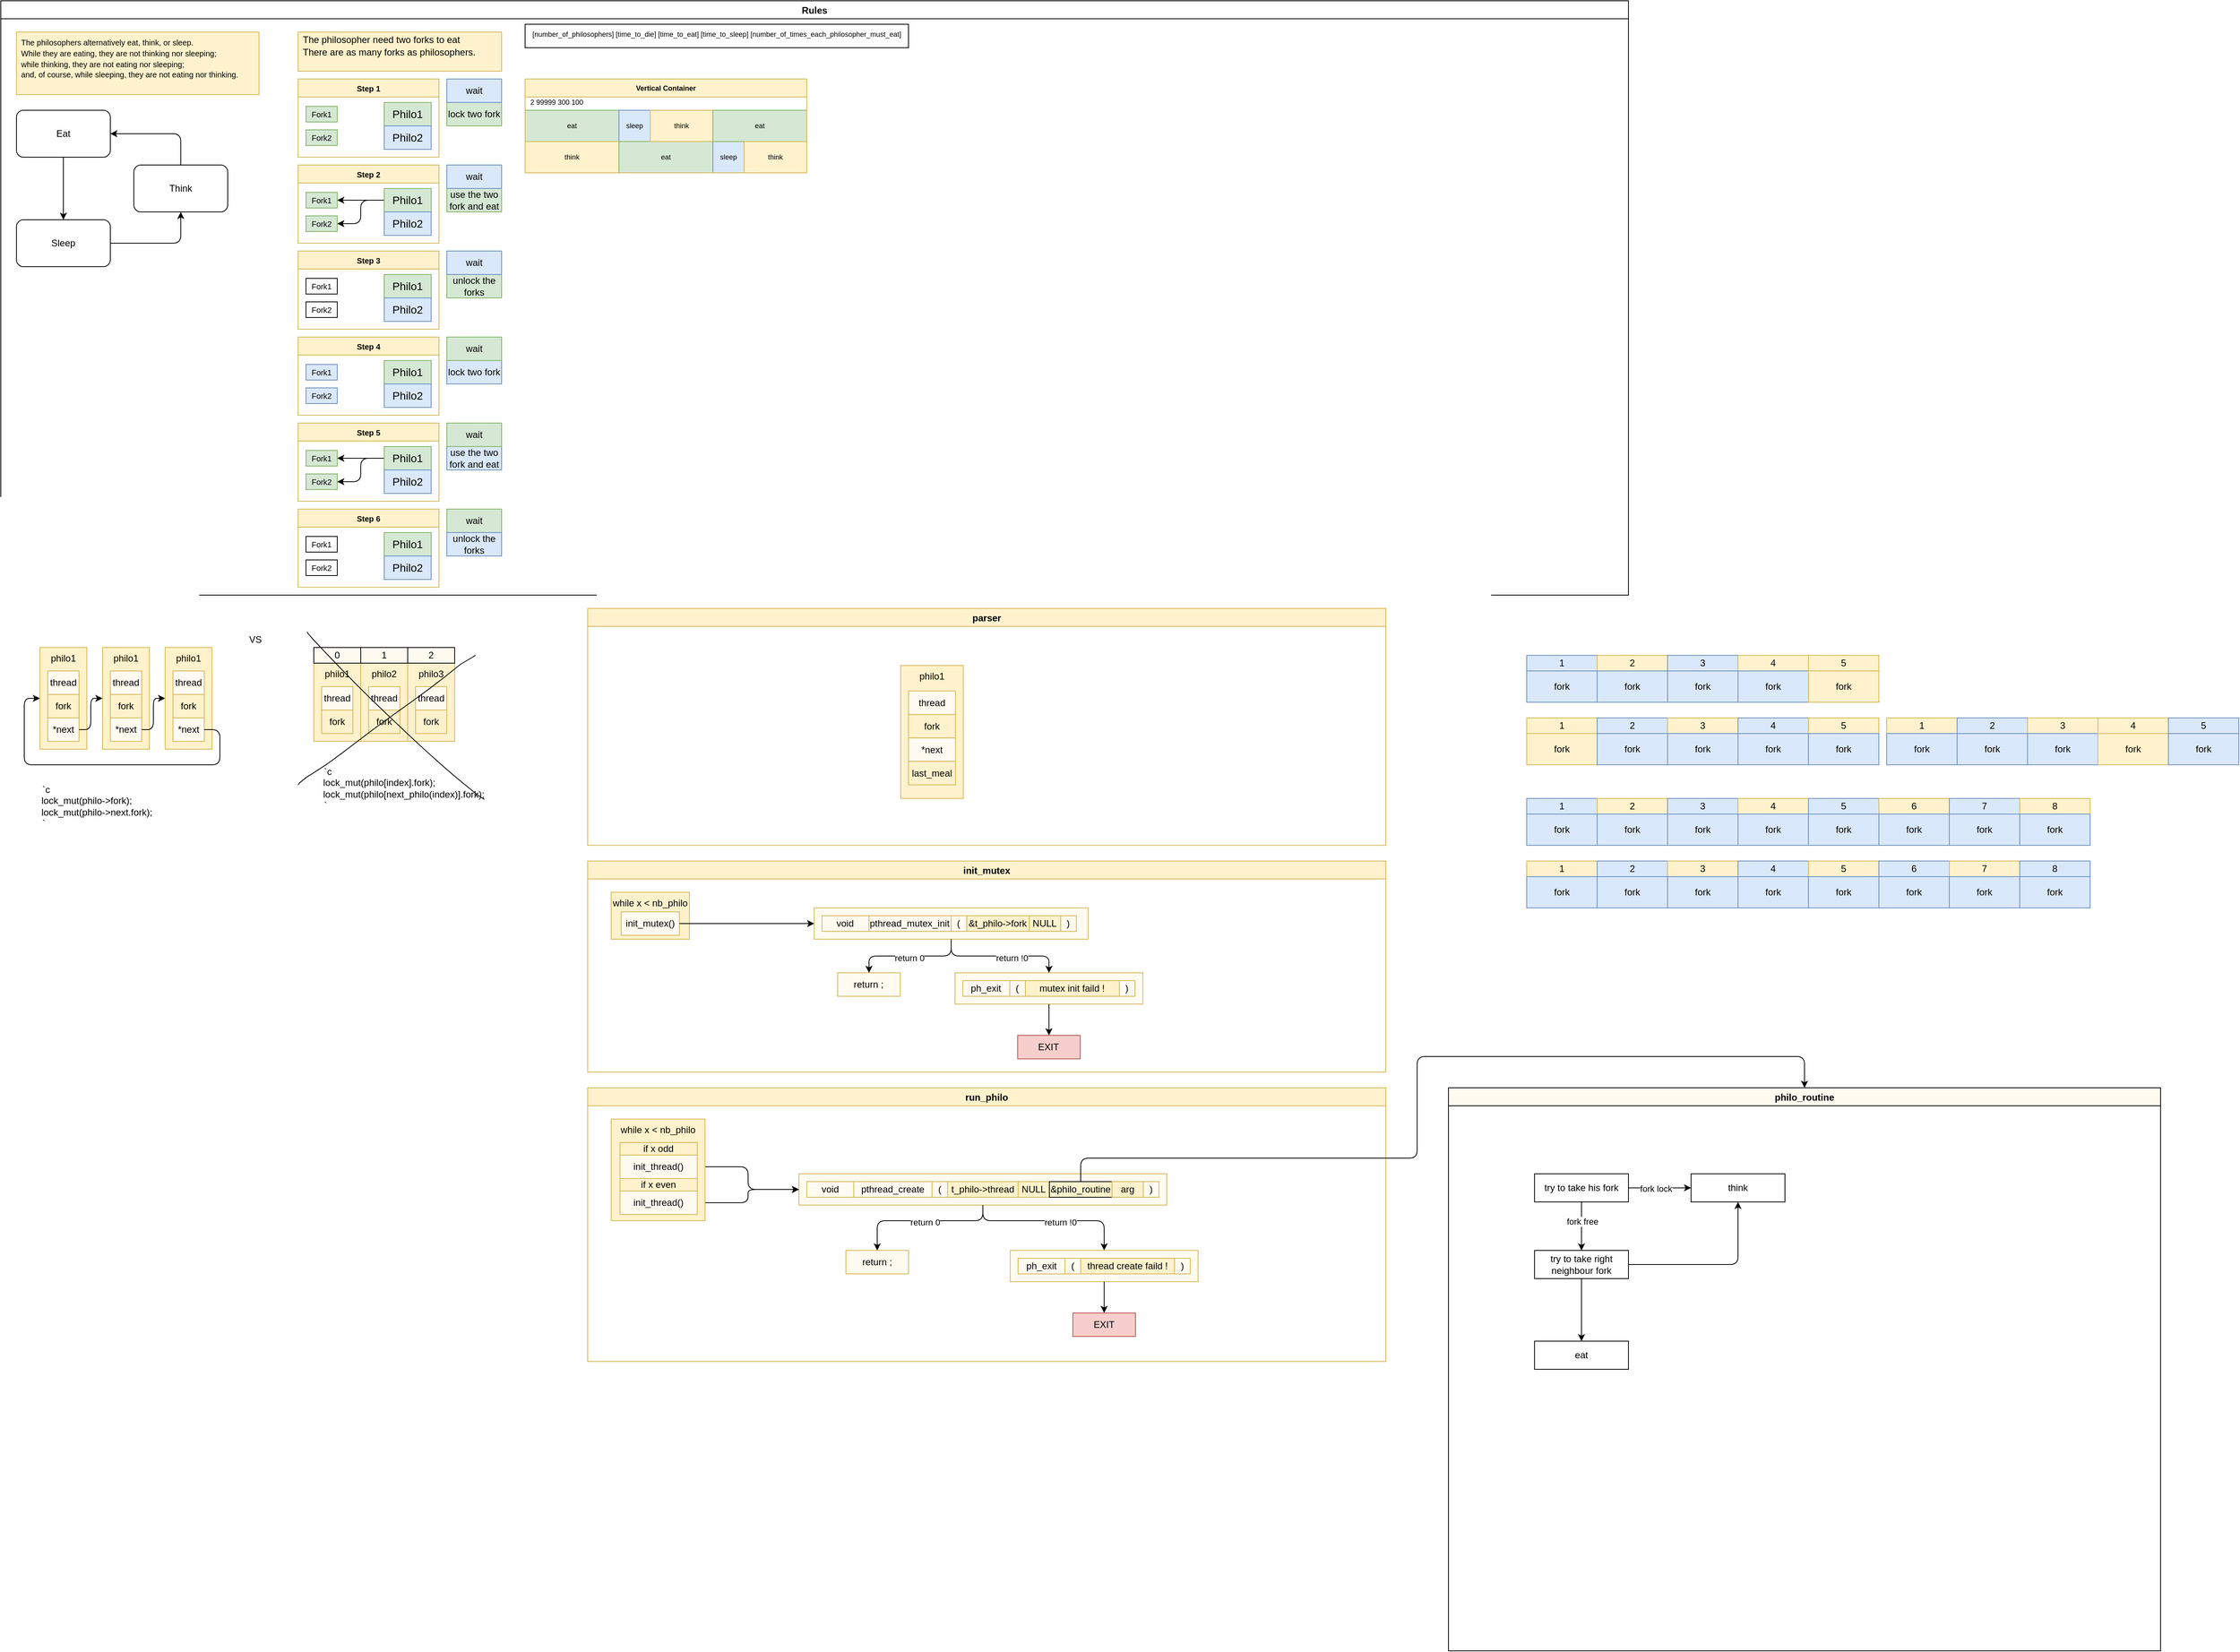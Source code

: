 <mxfile>
    <diagram id="OOQttIY_C0ZaDdTUUYR6" name="Page-1">
        <mxGraphModel dx="617" dy="691" grid="1" gridSize="10" guides="1" tooltips="1" connect="1" arrows="1" fold="1" page="1" pageScale="1" pageWidth="2336" pageHeight="1654" math="0" shadow="0">
            <root>
                <mxCell id="0"/>
                <mxCell id="1" parent="0"/>
                <mxCell id="12" value="Rules" style="swimlane;movable=0;resizable=0;rotatable=0;deletable=0;editable=0;connectable=0;" parent="1" vertex="1">
                    <mxGeometry x="10" y="20" width="2080" height="760" as="geometry"/>
                </mxCell>
                <mxCell id="13" value="" style="group" parent="12" vertex="1" connectable="0">
                    <mxGeometry x="20" y="140" width="270" height="200" as="geometry"/>
                </mxCell>
                <mxCell id="575" style="edgeStyle=orthogonalEdgeStyle;html=1;entryX=0.5;entryY=1;entryDx=0;entryDy=0;" edge="1" parent="13" source="2" target="3">
                    <mxGeometry relative="1" as="geometry"/>
                </mxCell>
                <mxCell id="2" value="Sleep" style="rounded=1;whiteSpace=wrap;html=1;" parent="13" vertex="1">
                    <mxGeometry y="140" width="120" height="60" as="geometry"/>
                </mxCell>
                <mxCell id="573" style="edgeStyle=orthogonalEdgeStyle;html=1;entryX=1;entryY=0.5;entryDx=0;entryDy=0;exitX=0.5;exitY=0;exitDx=0;exitDy=0;" edge="1" parent="13" source="3" target="4">
                    <mxGeometry relative="1" as="geometry"/>
                </mxCell>
                <mxCell id="3" value="Think" style="rounded=1;whiteSpace=wrap;html=1;" parent="13" vertex="1">
                    <mxGeometry x="150" y="70" width="120" height="60" as="geometry"/>
                </mxCell>
                <mxCell id="574" style="edgeStyle=orthogonalEdgeStyle;html=1;" edge="1" parent="13" source="4" target="2">
                    <mxGeometry relative="1" as="geometry"/>
                </mxCell>
                <mxCell id="4" value="Eat" style="rounded=1;whiteSpace=wrap;html=1;" parent="13" vertex="1">
                    <mxGeometry width="120" height="60" as="geometry"/>
                </mxCell>
                <mxCell id="18" value="" style="group;fillColor=#fff2cc;strokeColor=#d6b656;" parent="12" vertex="1" connectable="0">
                    <mxGeometry x="20" y="40" width="310" height="80" as="geometry"/>
                </mxCell>
                <mxCell id="17" value="&lt;p dir=&quot;ltr&quot; style=&quot;line-height: 1.38; margin-top: 0pt; margin-bottom: 0pt;&quot;&gt;&lt;span style=&quot;font-family: &amp;quot;arial&amp;quot; ; background-color: transparent ; vertical-align: baseline&quot;&gt;The philosophers alternatively eat, think, or sleep.&lt;/span&gt;&lt;/p&gt;&lt;p dir=&quot;ltr&quot; style=&quot;line-height: 1.38; margin-top: 0pt; margin-bottom: 0pt;&quot;&gt;&lt;span style=&quot;font-family: &amp;quot;arial&amp;quot; ; background-color: transparent ; vertical-align: baseline&quot;&gt;While they are eating, they are not thinking nor sleeping;&lt;/span&gt;&lt;/p&gt;&lt;p dir=&quot;ltr&quot; style=&quot;line-height: 1.38; margin-top: 0pt; margin-bottom: 0pt;&quot;&gt;&lt;span style=&quot;font-family: &amp;quot;arial&amp;quot; ; background-color: transparent ; vertical-align: baseline&quot;&gt;while thinking, they are not eating nor sleeping;&lt;/span&gt;&lt;/p&gt;&lt;p dir=&quot;ltr&quot; style=&quot;line-height: 1.38; margin-top: 0pt; margin-bottom: 0pt;&quot;&gt;&lt;span style=&quot;font-family: &amp;quot;arial&amp;quot; ; background-color: transparent ; vertical-align: baseline&quot;&gt;and, of course, while sleeping, they are not eating nor thinking.&lt;/span&gt;&lt;/p&gt;&lt;div&gt;&lt;span style=&quot;font-family: &amp;quot;arial&amp;quot; ; background-color: transparent ; vertical-align: baseline&quot;&gt;&lt;br&gt;&lt;/span&gt;&lt;/div&gt;" style="rounded=0;whiteSpace=wrap;html=1;fontSize=10;align=left;verticalAlign=top;spacingLeft=4;fillColor=#fff2cc;strokeColor=#d6b656;" parent="18" vertex="1">
                    <mxGeometry width="310" height="80" as="geometry"/>
                </mxCell>
                <mxCell id="35" value="Step 1" style="swimlane;fontSize=10;verticalAlign=top;fillColor=#fff2cc;strokeColor=#d6b656;" parent="12" vertex="1">
                    <mxGeometry x="380" y="100" width="180" height="100" as="geometry"/>
                </mxCell>
                <mxCell id="19" value="Fork1" style="rounded=0;whiteSpace=wrap;html=1;fontSize=10;fillColor=#d5e8d4;strokeColor=#82b366;" parent="35" vertex="1">
                    <mxGeometry x="10" y="35" width="40" height="20" as="geometry"/>
                </mxCell>
                <mxCell id="20" value="Fork2" style="rounded=0;whiteSpace=wrap;html=1;fontSize=10;fillColor=#d5e8d4;strokeColor=#82b366;" parent="35" vertex="1">
                    <mxGeometry x="10" y="65" width="40" height="20" as="geometry"/>
                </mxCell>
                <mxCell id="24" value="Philo1" style="whiteSpace=wrap;html=1;fontSize=14;labelBackgroundColor=none;gradientDirection=north;fillColor=#d5e8d4;strokeColor=#82b366;" parent="35" vertex="1">
                    <mxGeometry x="110" y="30" width="60" height="30" as="geometry"/>
                </mxCell>
                <mxCell id="25" value="Philo2" style="whiteSpace=wrap;html=1;fontSize=14;fillColor=#dae8fc;strokeColor=#6c8ebf;" parent="35" vertex="1">
                    <mxGeometry x="110" y="60" width="60" height="30" as="geometry"/>
                </mxCell>
                <mxCell id="46" value="&lt;p dir=&quot;ltr&quot; style=&quot;line-height: 1.38; margin-top: 0pt; margin-bottom: 0pt;&quot;&gt;&lt;span style=&quot;font-family: &amp;quot;arial&amp;quot; ; background-color: transparent ; vertical-align: baseline&quot;&gt;The philosopher need two forks to eat&lt;/span&gt;&lt;/p&gt;&lt;p dir=&quot;ltr&quot; style=&quot;line-height: 1.38; margin-top: 0pt; margin-bottom: 0pt;&quot;&gt;&lt;span style=&quot;font-family: &amp;quot;arial&amp;quot; ; background-color: transparent ; vertical-align: baseline&quot;&gt;There are as many forks as philosophers.&lt;/span&gt;&lt;/p&gt;&lt;div&gt;&lt;span style=&quot;font-family: &amp;quot;arial&amp;quot; ; background-color: transparent ; vertical-align: baseline&quot;&gt;&lt;br&gt;&lt;/span&gt;&lt;/div&gt;" style="whiteSpace=wrap;html=1;shadow=0;glass=0;labelBackgroundColor=none;sketch=0;fontSize=12;gradientDirection=north;verticalAlign=middle;align=left;fillColor=#fff2cc;strokeColor=#d6b656;spacingLeft=4;" parent="12" vertex="1">
                    <mxGeometry x="380" y="40" width="260" height="50" as="geometry"/>
                </mxCell>
                <mxCell id="47" value="Step 2" style="swimlane;fontSize=10;verticalAlign=top;fillColor=#fff2cc;strokeColor=#d6b656;" parent="12" vertex="1">
                    <mxGeometry x="380" y="210" width="180" height="100" as="geometry"/>
                </mxCell>
                <mxCell id="48" value="Fork1" style="rounded=0;whiteSpace=wrap;html=1;fontSize=10;fillColor=#d5e8d4;strokeColor=#82b366;" parent="47" vertex="1">
                    <mxGeometry x="10" y="35" width="40" height="20" as="geometry"/>
                </mxCell>
                <mxCell id="49" value="Fork2" style="rounded=0;whiteSpace=wrap;html=1;fontSize=10;fillColor=#d5e8d4;strokeColor=#82b366;" parent="47" vertex="1">
                    <mxGeometry x="10" y="65" width="40" height="20" as="geometry"/>
                </mxCell>
                <mxCell id="64" style="edgeStyle=orthogonalEdgeStyle;html=1;entryX=1;entryY=0.5;entryDx=0;entryDy=0;fontSize=12;" parent="47" source="52" target="48" edge="1">
                    <mxGeometry relative="1" as="geometry"/>
                </mxCell>
                <mxCell id="65" style="edgeStyle=orthogonalEdgeStyle;html=1;entryX=1;entryY=0.5;entryDx=0;entryDy=0;fontSize=12;" parent="47" source="52" target="49" edge="1">
                    <mxGeometry relative="1" as="geometry"/>
                </mxCell>
                <mxCell id="52" value="Philo1" style="whiteSpace=wrap;html=1;fontSize=14;labelBackgroundColor=none;gradientDirection=north;fillColor=#d5e8d4;strokeColor=#82b366;" parent="47" vertex="1">
                    <mxGeometry x="110" y="30" width="60" height="30" as="geometry"/>
                </mxCell>
                <mxCell id="53" value="Philo2" style="whiteSpace=wrap;html=1;fontSize=14;fillColor=#dae8fc;strokeColor=#6c8ebf;" parent="47" vertex="1">
                    <mxGeometry x="110" y="60" width="60" height="30" as="geometry"/>
                </mxCell>
                <mxCell id="54" value="Step 4" style="swimlane;fontSize=10;verticalAlign=top;fillColor=#fff2cc;strokeColor=#d6b656;" parent="12" vertex="1">
                    <mxGeometry x="380" y="430" width="180" height="100" as="geometry"/>
                </mxCell>
                <mxCell id="55" value="Fork1" style="rounded=0;whiteSpace=wrap;html=1;fontSize=10;fillColor=#dae8fc;strokeColor=#6c8ebf;" parent="54" vertex="1">
                    <mxGeometry x="10" y="35" width="40" height="20" as="geometry"/>
                </mxCell>
                <mxCell id="56" value="Fork2" style="rounded=0;whiteSpace=wrap;html=1;fontSize=10;fillColor=#dae8fc;strokeColor=#6c8ebf;" parent="54" vertex="1">
                    <mxGeometry x="10" y="65" width="40" height="20" as="geometry"/>
                </mxCell>
                <mxCell id="57" value="Philo1" style="whiteSpace=wrap;html=1;fontSize=14;labelBackgroundColor=none;gradientDirection=north;fillColor=#d5e8d4;strokeColor=#82b366;" parent="54" vertex="1">
                    <mxGeometry x="110" y="30" width="60" height="30" as="geometry"/>
                </mxCell>
                <mxCell id="58" value="Philo2" style="whiteSpace=wrap;html=1;fontSize=14;fillColor=#dae8fc;strokeColor=#6c8ebf;" parent="54" vertex="1">
                    <mxGeometry x="110" y="60" width="60" height="30" as="geometry"/>
                </mxCell>
                <mxCell id="61" value="lock two fork" style="whiteSpace=wrap;html=1;shadow=0;glass=0;labelBackgroundColor=none;sketch=0;fontSize=12;gradientDirection=north;fillColor=#d5e8d4;strokeColor=#82b366;" parent="12" vertex="1">
                    <mxGeometry x="570" y="130" width="70" height="30" as="geometry"/>
                </mxCell>
                <mxCell id="62" value="lock two fork" style="whiteSpace=wrap;html=1;shadow=0;glass=0;labelBackgroundColor=none;sketch=0;fontSize=12;gradientDirection=north;fillColor=#dae8fc;strokeColor=#6c8ebf;" parent="12" vertex="1">
                    <mxGeometry x="570" y="460" width="70" height="30" as="geometry"/>
                </mxCell>
                <mxCell id="63" value="wait" style="whiteSpace=wrap;html=1;shadow=0;glass=0;labelBackgroundColor=none;sketch=0;fontSize=12;gradientDirection=north;fillColor=#dae8fc;strokeColor=#6c8ebf;" parent="12" vertex="1">
                    <mxGeometry x="570" y="100" width="70" height="30" as="geometry"/>
                </mxCell>
                <mxCell id="66" value="use the two fork and eat" style="whiteSpace=wrap;html=1;shadow=0;glass=0;labelBackgroundColor=none;sketch=0;fontSize=12;gradientDirection=north;fillColor=#d5e8d4;strokeColor=#82b366;" parent="12" vertex="1">
                    <mxGeometry x="570" y="240" width="70" height="30" as="geometry"/>
                </mxCell>
                <mxCell id="67" value="wait" style="whiteSpace=wrap;html=1;shadow=0;glass=0;labelBackgroundColor=none;sketch=0;fontSize=12;gradientDirection=north;fillColor=#dae8fc;strokeColor=#6c8ebf;" parent="12" vertex="1">
                    <mxGeometry x="570" y="210" width="70" height="30" as="geometry"/>
                </mxCell>
                <mxCell id="68" value="Step 3" style="swimlane;fontSize=10;verticalAlign=top;fillColor=#fff2cc;strokeColor=#d6b656;" parent="12" vertex="1">
                    <mxGeometry x="380" y="320" width="180" height="100" as="geometry"/>
                </mxCell>
                <mxCell id="69" value="Fork1" style="rounded=0;whiteSpace=wrap;html=1;fontSize=10;" parent="68" vertex="1">
                    <mxGeometry x="10" y="35" width="40" height="20" as="geometry"/>
                </mxCell>
                <mxCell id="70" value="Fork2" style="rounded=0;whiteSpace=wrap;html=1;fontSize=10;" parent="68" vertex="1">
                    <mxGeometry x="10" y="65" width="40" height="20" as="geometry"/>
                </mxCell>
                <mxCell id="71" value="Philo1" style="whiteSpace=wrap;html=1;fontSize=14;labelBackgroundColor=none;gradientDirection=north;fillColor=#d5e8d4;strokeColor=#82b366;" parent="68" vertex="1">
                    <mxGeometry x="110" y="30" width="60" height="30" as="geometry"/>
                </mxCell>
                <mxCell id="74" value="Philo2" style="whiteSpace=wrap;html=1;fontSize=14;fillColor=#dae8fc;strokeColor=#6c8ebf;" parent="68" vertex="1">
                    <mxGeometry x="110" y="60" width="60" height="30" as="geometry"/>
                </mxCell>
                <mxCell id="75" value="unlock the forks" style="whiteSpace=wrap;html=1;shadow=0;glass=0;labelBackgroundColor=none;sketch=0;fontSize=12;gradientDirection=north;fillColor=#d5e8d4;strokeColor=#82b366;" parent="12" vertex="1">
                    <mxGeometry x="570" y="350" width="70" height="30" as="geometry"/>
                </mxCell>
                <mxCell id="77" value="wait" style="whiteSpace=wrap;html=1;shadow=0;glass=0;labelBackgroundColor=none;sketch=0;fontSize=12;gradientDirection=north;fillColor=#dae8fc;strokeColor=#6c8ebf;" parent="12" vertex="1">
                    <mxGeometry x="570" y="320" width="70" height="30" as="geometry"/>
                </mxCell>
                <mxCell id="79" value="wait" style="whiteSpace=wrap;html=1;shadow=0;glass=0;labelBackgroundColor=none;sketch=0;fontSize=12;gradientDirection=north;fillColor=#d5e8d4;strokeColor=#82b366;" parent="12" vertex="1">
                    <mxGeometry x="570" y="430" width="70" height="30" as="geometry"/>
                </mxCell>
                <mxCell id="80" value="Step 5" style="swimlane;fontSize=10;verticalAlign=top;fillColor=#fff2cc;strokeColor=#d6b656;" parent="12" vertex="1">
                    <mxGeometry x="380" y="540" width="180" height="100" as="geometry"/>
                </mxCell>
                <mxCell id="81" value="Fork1" style="rounded=0;whiteSpace=wrap;html=1;fontSize=10;fillColor=#d5e8d4;strokeColor=#82b366;" parent="80" vertex="1">
                    <mxGeometry x="10" y="35" width="40" height="20" as="geometry"/>
                </mxCell>
                <mxCell id="82" value="Fork2" style="rounded=0;whiteSpace=wrap;html=1;fontSize=10;fillColor=#d5e8d4;strokeColor=#82b366;" parent="80" vertex="1">
                    <mxGeometry x="10" y="65" width="40" height="20" as="geometry"/>
                </mxCell>
                <mxCell id="83" style="edgeStyle=orthogonalEdgeStyle;html=1;entryX=1;entryY=0.5;entryDx=0;entryDy=0;fontSize=12;" parent="80" source="85" target="81" edge="1">
                    <mxGeometry relative="1" as="geometry"/>
                </mxCell>
                <mxCell id="84" style="edgeStyle=orthogonalEdgeStyle;html=1;entryX=1;entryY=0.5;entryDx=0;entryDy=0;fontSize=12;" parent="80" source="85" target="82" edge="1">
                    <mxGeometry relative="1" as="geometry"/>
                </mxCell>
                <mxCell id="85" value="Philo1" style="whiteSpace=wrap;html=1;fontSize=14;labelBackgroundColor=none;gradientDirection=north;fillColor=#d5e8d4;strokeColor=#82b366;" parent="80" vertex="1">
                    <mxGeometry x="110" y="30" width="60" height="30" as="geometry"/>
                </mxCell>
                <mxCell id="86" value="Philo2" style="whiteSpace=wrap;html=1;fontSize=14;fillColor=#dae8fc;strokeColor=#6c8ebf;" parent="80" vertex="1">
                    <mxGeometry x="110" y="60" width="60" height="30" as="geometry"/>
                </mxCell>
                <mxCell id="87" value="use the two fork and eat" style="whiteSpace=wrap;html=1;shadow=0;glass=0;labelBackgroundColor=none;sketch=0;fontSize=12;gradientDirection=north;fillColor=#dae8fc;strokeColor=#6c8ebf;" parent="12" vertex="1">
                    <mxGeometry x="570" y="570" width="70" height="30" as="geometry"/>
                </mxCell>
                <mxCell id="88" value="wait" style="whiteSpace=wrap;html=1;shadow=0;glass=0;labelBackgroundColor=none;sketch=0;fontSize=12;gradientDirection=north;fillColor=#d5e8d4;strokeColor=#82b366;" parent="12" vertex="1">
                    <mxGeometry x="570" y="540" width="70" height="30" as="geometry"/>
                </mxCell>
                <mxCell id="89" value="Step 6" style="swimlane;fontSize=10;verticalAlign=top;fillColor=#fff2cc;strokeColor=#d6b656;" parent="12" vertex="1">
                    <mxGeometry x="380" y="650" width="180" height="100" as="geometry"/>
                </mxCell>
                <mxCell id="90" value="Fork1" style="rounded=0;whiteSpace=wrap;html=1;fontSize=10;" parent="89" vertex="1">
                    <mxGeometry x="10" y="35" width="40" height="20" as="geometry"/>
                </mxCell>
                <mxCell id="91" value="Fork2" style="rounded=0;whiteSpace=wrap;html=1;fontSize=10;" parent="89" vertex="1">
                    <mxGeometry x="10" y="65" width="40" height="20" as="geometry"/>
                </mxCell>
                <mxCell id="92" value="Philo1" style="whiteSpace=wrap;html=1;fontSize=14;labelBackgroundColor=none;gradientDirection=north;fillColor=#d5e8d4;strokeColor=#82b366;" parent="89" vertex="1">
                    <mxGeometry x="110" y="30" width="60" height="30" as="geometry"/>
                </mxCell>
                <mxCell id="93" value="Philo2" style="whiteSpace=wrap;html=1;fontSize=14;fillColor=#dae8fc;strokeColor=#6c8ebf;" parent="89" vertex="1">
                    <mxGeometry x="110" y="60" width="60" height="30" as="geometry"/>
                </mxCell>
                <mxCell id="94" value="wait" style="whiteSpace=wrap;html=1;shadow=0;glass=0;labelBackgroundColor=none;sketch=0;fontSize=12;gradientDirection=north;fillColor=#d5e8d4;strokeColor=#82b366;" parent="12" vertex="1">
                    <mxGeometry x="570" y="650" width="70" height="30" as="geometry"/>
                </mxCell>
                <mxCell id="95" value="unlock the forks" style="whiteSpace=wrap;html=1;shadow=0;glass=0;labelBackgroundColor=none;sketch=0;fontSize=12;gradientDirection=north;fillColor=#dae8fc;strokeColor=#6c8ebf;" parent="12" vertex="1">
                    <mxGeometry x="570" y="680" width="70" height="30" as="geometry"/>
                </mxCell>
                <mxCell id="116" value="&lt;span id=&quot;docs-internal-guid-d7a11db4-7fff-cddf-ac9e-3c8b6f36f1c9&quot; style=&quot;font-size: 9px&quot;&gt;&lt;p dir=&quot;ltr&quot; style=&quot;line-height: 1.38 ; margin-top: 0pt ; margin-bottom: 0pt ; font-size: 9px&quot;&gt;&lt;span style=&quot;font-size: 9px ; font-family: &amp;#34;arial&amp;#34; ; background-color: transparent ; vertical-align: baseline&quot;&gt;[number_of_philosophers] [time_to_die] [time_to_eat] [time_to_sleep]&amp;nbsp;&lt;/span&gt;&lt;span style=&quot;background-color: transparent ; font-family: &amp;#34;arial&amp;#34;&quot;&gt;[number_of_times_each_philosopher_must_eat]&lt;/span&gt;&lt;/p&gt;&lt;/span&gt;" style="whiteSpace=wrap;html=1;fontSize=9;align=center;verticalAlign=top;" parent="12" vertex="1">
                    <mxGeometry x="670" y="30" width="490" height="30" as="geometry"/>
                </mxCell>
                <mxCell id="118" value="eat" style="whiteSpace=wrap;html=1;fontSize=9;fillColor=#d5e8d4;strokeColor=#82b366;" parent="12" vertex="1">
                    <mxGeometry x="670" y="140" width="120" height="40" as="geometry"/>
                </mxCell>
                <mxCell id="119" value="think" style="whiteSpace=wrap;html=1;fontSize=9;fillColor=#fff2cc;strokeColor=#d6b656;" parent="12" vertex="1">
                    <mxGeometry x="670" y="180" width="120" height="40" as="geometry"/>
                </mxCell>
                <mxCell id="126" value="sleep" style="whiteSpace=wrap;html=1;fontSize=9;fillColor=#dae8fc;strokeColor=#6c8ebf;" parent="12" vertex="1">
                    <mxGeometry x="790" y="140" width="40" height="40" as="geometry"/>
                </mxCell>
                <mxCell id="127" value="eat" style="whiteSpace=wrap;html=1;fontSize=9;fillColor=#d5e8d4;strokeColor=#82b366;" parent="12" vertex="1">
                    <mxGeometry x="790" y="180" width="120" height="40" as="geometry"/>
                </mxCell>
                <mxCell id="128" value="think" style="whiteSpace=wrap;html=1;fontSize=9;fillColor=#fff2cc;strokeColor=#d6b656;" parent="12" vertex="1">
                    <mxGeometry x="830" y="140" width="80" height="40" as="geometry"/>
                </mxCell>
                <mxCell id="130" value="sleep" style="whiteSpace=wrap;html=1;fontSize=9;fillColor=#dae8fc;strokeColor=#6c8ebf;" parent="12" vertex="1">
                    <mxGeometry x="910" y="180" width="40" height="40" as="geometry"/>
                </mxCell>
                <mxCell id="131" value="eat" style="whiteSpace=wrap;html=1;fontSize=9;fillColor=#d5e8d4;strokeColor=#82b366;" parent="12" vertex="1">
                    <mxGeometry x="910" y="140" width="120" height="40" as="geometry"/>
                </mxCell>
                <mxCell id="132" value="think" style="whiteSpace=wrap;html=1;fontSize=9;fillColor=#fff2cc;strokeColor=#d6b656;" parent="12" vertex="1">
                    <mxGeometry x="950" y="180" width="80" height="40" as="geometry"/>
                </mxCell>
                <mxCell id="117" value="2 99999 300 100" style="text;html=1;align=center;verticalAlign=middle;resizable=0;points=[];autosize=1;strokeColor=none;fillColor=none;fontSize=9;" parent="12" vertex="1">
                    <mxGeometry x="670" y="120" width="80" height="20" as="geometry"/>
                </mxCell>
                <mxCell id="133" value="Vertical Container" style="swimlane;fontSize=9;fillColor=#fff2cc;strokeColor=#d6b656;" parent="12" vertex="1">
                    <mxGeometry x="670" y="100" width="360" height="120" as="geometry"/>
                </mxCell>
                <mxCell id="165" value="VS" style="text;html=1;align=center;verticalAlign=middle;resizable=0;points=[];autosize=1;strokeColor=none;fillColor=none;" parent="1" vertex="1">
                    <mxGeometry x="320" y="827" width="30" height="20" as="geometry"/>
                </mxCell>
                <mxCell id="179" value="" style="group" parent="1" vertex="1" connectable="0">
                    <mxGeometry x="410" y="847" width="180" height="120" as="geometry"/>
                </mxCell>
                <mxCell id="166" value="" style="group" parent="179" vertex="1" connectable="0">
                    <mxGeometry y="20" width="60" height="100" as="geometry"/>
                </mxCell>
                <mxCell id="163" value="philo1" style="whiteSpace=wrap;html=1;fillColor=#fff2cc;strokeColor=#d6b656;container=0;verticalAlign=top;" parent="166" vertex="1">
                    <mxGeometry width="60" height="100" as="geometry"/>
                </mxCell>
                <mxCell id="160" value="fork" style="whiteSpace=wrap;html=1;fillColor=#fff2cc;strokeColor=#d6b656;container=0;" parent="166" vertex="1">
                    <mxGeometry x="10" y="60" width="40" height="30" as="geometry"/>
                </mxCell>
                <mxCell id="162" value="thread" style="whiteSpace=wrap;html=1;fillColor=#FFFBF0;strokeColor=#d6b656;container=0;" parent="166" vertex="1">
                    <mxGeometry x="10" y="30" width="40" height="30" as="geometry"/>
                </mxCell>
                <mxCell id="167" value="" style="group" parent="179" vertex="1" connectable="0">
                    <mxGeometry x="60" y="20" width="60" height="100" as="geometry"/>
                </mxCell>
                <mxCell id="168" value="philo2" style="whiteSpace=wrap;html=1;fillColor=#fff2cc;strokeColor=#d6b656;container=0;verticalAlign=top;" parent="167" vertex="1">
                    <mxGeometry width="60" height="100" as="geometry"/>
                </mxCell>
                <mxCell id="169" value="fork" style="whiteSpace=wrap;html=1;fillColor=#fff2cc;strokeColor=#d6b656;container=0;" parent="167" vertex="1">
                    <mxGeometry x="10" y="60" width="40" height="30" as="geometry"/>
                </mxCell>
                <mxCell id="170" value="thread" style="whiteSpace=wrap;html=1;fillColor=#FFFBF0;strokeColor=#d6b656;container=0;" parent="167" vertex="1">
                    <mxGeometry x="10" y="30" width="40" height="30" as="geometry"/>
                </mxCell>
                <mxCell id="171" value="" style="group" parent="179" vertex="1" connectable="0">
                    <mxGeometry x="120" y="20" width="60" height="100" as="geometry"/>
                </mxCell>
                <mxCell id="172" value="philo3" style="whiteSpace=wrap;html=1;fillColor=#fff2cc;strokeColor=#d6b656;container=0;verticalAlign=top;" parent="171" vertex="1">
                    <mxGeometry width="60" height="100" as="geometry"/>
                </mxCell>
                <mxCell id="173" value="fork" style="whiteSpace=wrap;html=1;fillColor=#fff2cc;strokeColor=#d6b656;container=0;" parent="171" vertex="1">
                    <mxGeometry x="10" y="60" width="40" height="30" as="geometry"/>
                </mxCell>
                <mxCell id="174" value="thread" style="whiteSpace=wrap;html=1;fillColor=#FFFBF0;strokeColor=#d6b656;container=0;" parent="171" vertex="1">
                    <mxGeometry x="10" y="30" width="40" height="30" as="geometry"/>
                </mxCell>
                <mxCell id="176" value="0" style="whiteSpace=wrap;html=1;fillColor=#FFFBF0;" parent="179" vertex="1">
                    <mxGeometry width="60" height="20" as="geometry"/>
                </mxCell>
                <mxCell id="177" value="1" style="whiteSpace=wrap;html=1;fillColor=#FFFBF0;" parent="179" vertex="1">
                    <mxGeometry x="60" width="60" height="20" as="geometry"/>
                </mxCell>
                <mxCell id="178" value="2" style="whiteSpace=wrap;html=1;fillColor=#FFFBF0;" parent="179" vertex="1">
                    <mxGeometry x="120" width="60" height="20" as="geometry"/>
                </mxCell>
                <mxCell id="195" value="" style="group" parent="1" vertex="1" connectable="0">
                    <mxGeometry x="40" y="847" width="250" height="150" as="geometry"/>
                </mxCell>
                <mxCell id="180" value="" style="group" parent="195" vertex="1" connectable="0">
                    <mxGeometry x="20" width="60" height="130" as="geometry"/>
                </mxCell>
                <mxCell id="142" value="philo1" style="whiteSpace=wrap;html=1;fillColor=#fff2cc;strokeColor=#d6b656;container=0;verticalAlign=top;" parent="180" vertex="1">
                    <mxGeometry width="60" height="130" as="geometry"/>
                </mxCell>
                <mxCell id="140" value="fork" style="whiteSpace=wrap;html=1;fillColor=#fff2cc;strokeColor=#d6b656;container=0;" parent="180" vertex="1">
                    <mxGeometry x="10" y="60" width="40" height="30" as="geometry"/>
                </mxCell>
                <mxCell id="141" value="*next" style="whiteSpace=wrap;html=1;fillColor=#FFFBF0;strokeColor=#d6b656;container=0;" parent="180" vertex="1">
                    <mxGeometry x="10" y="90" width="40" height="30" as="geometry"/>
                </mxCell>
                <mxCell id="139" value="thread" style="whiteSpace=wrap;html=1;fillColor=#FFFBF0;strokeColor=#d6b656;container=0;" parent="180" vertex="1">
                    <mxGeometry x="10" y="30" width="40" height="30" as="geometry"/>
                </mxCell>
                <mxCell id="181" value="" style="group" parent="195" vertex="1" connectable="0">
                    <mxGeometry x="100" width="60" height="130" as="geometry"/>
                </mxCell>
                <mxCell id="182" value="philo1" style="whiteSpace=wrap;html=1;fillColor=#fff2cc;strokeColor=#d6b656;container=0;verticalAlign=top;" parent="181" vertex="1">
                    <mxGeometry width="60" height="130" as="geometry"/>
                </mxCell>
                <mxCell id="183" value="fork" style="whiteSpace=wrap;html=1;fillColor=#fff2cc;strokeColor=#d6b656;container=0;" parent="181" vertex="1">
                    <mxGeometry x="10" y="60" width="40" height="30" as="geometry"/>
                </mxCell>
                <mxCell id="184" value="*next" style="whiteSpace=wrap;html=1;fillColor=#FFFBF0;strokeColor=#d6b656;container=0;" parent="181" vertex="1">
                    <mxGeometry x="10" y="90" width="40" height="30" as="geometry"/>
                </mxCell>
                <mxCell id="185" value="thread" style="whiteSpace=wrap;html=1;fillColor=#FFFBF0;strokeColor=#d6b656;container=0;" parent="181" vertex="1">
                    <mxGeometry x="10" y="30" width="40" height="30" as="geometry"/>
                </mxCell>
                <mxCell id="186" value="" style="group" parent="195" vertex="1" connectable="0">
                    <mxGeometry x="180" width="60" height="130" as="geometry"/>
                </mxCell>
                <mxCell id="187" value="philo1" style="whiteSpace=wrap;html=1;fillColor=#fff2cc;strokeColor=#d6b656;container=0;verticalAlign=top;" parent="186" vertex="1">
                    <mxGeometry width="60" height="130" as="geometry"/>
                </mxCell>
                <mxCell id="188" value="fork" style="whiteSpace=wrap;html=1;fillColor=#fff2cc;strokeColor=#d6b656;container=0;" parent="186" vertex="1">
                    <mxGeometry x="10" y="60" width="40" height="30" as="geometry"/>
                </mxCell>
                <mxCell id="189" value="*next" style="whiteSpace=wrap;html=1;fillColor=#FFFBF0;strokeColor=#d6b656;container=0;" parent="186" vertex="1">
                    <mxGeometry x="10" y="90" width="40" height="30" as="geometry"/>
                </mxCell>
                <mxCell id="190" value="thread" style="whiteSpace=wrap;html=1;fillColor=#FFFBF0;strokeColor=#d6b656;container=0;" parent="186" vertex="1">
                    <mxGeometry x="10" y="30" width="40" height="30" as="geometry"/>
                </mxCell>
                <mxCell id="192" style="edgeStyle=orthogonalEdgeStyle;html=1;entryX=0;entryY=0.5;entryDx=0;entryDy=0;" parent="195" source="141" target="182" edge="1">
                    <mxGeometry relative="1" as="geometry"/>
                </mxCell>
                <mxCell id="193" style="edgeStyle=orthogonalEdgeStyle;html=1;entryX=0;entryY=0.5;entryDx=0;entryDy=0;" parent="195" source="184" target="187" edge="1">
                    <mxGeometry relative="1" as="geometry"/>
                </mxCell>
                <mxCell id="194" style="edgeStyle=orthogonalEdgeStyle;html=1;entryX=0;entryY=0.5;entryDx=0;entryDy=0;exitX=1;exitY=0.5;exitDx=0;exitDy=0;" parent="195" source="189" target="142" edge="1">
                    <mxGeometry relative="1" as="geometry">
                        <Array as="points">
                            <mxPoint x="250" y="105"/>
                            <mxPoint x="250" y="150"/>
                            <mxPoint y="150"/>
                            <mxPoint y="65"/>
                        </Array>
                    </mxGeometry>
                </mxCell>
                <mxCell id="196" value="```c&lt;br&gt;lock_mut(philo-&amp;gt;fork);&lt;br&gt;&lt;div&gt;&lt;span&gt;lock_mut(philo-&amp;gt;next.fork);&lt;/span&gt;&lt;/div&gt;&lt;div&gt;```&lt;/div&gt;" style="text;html=1;align=left;verticalAlign=middle;resizable=0;points=[];autosize=1;strokeColor=none;fillColor=none;" parent="1" vertex="1">
                    <mxGeometry x="60" y="1020" width="150" height="60" as="geometry"/>
                </mxCell>
                <mxCell id="247" value="```c&lt;br&gt;lock_mut(philo[index].fork);&lt;br&gt;&lt;div&gt;&lt;span&gt;lock_mut(philo[next_philo(index)].fork);&lt;/span&gt;&lt;/div&gt;&lt;div&gt;```&lt;/div&gt;" style="text;html=1;align=left;verticalAlign=middle;resizable=0;points=[];autosize=1;strokeColor=none;fillColor=none;" parent="1" vertex="1">
                    <mxGeometry x="420" y="997" width="210" height="60" as="geometry"/>
                </mxCell>
                <mxCell id="258" value="" style="group" parent="1" vertex="1" connectable="0">
                    <mxGeometry x="389.997" y="826.997" width="237.943" height="214.171" as="geometry"/>
                </mxCell>
                <mxCell id="256" value="" style="shape=stencil(fZPNbsMgEISfhutovWv+zmn6HpHi1KiuHTlO27x9sGjVQGpu6/V8wAyskt2lP5w7xXRZ5um9+wrHpVfyopjD2HdzWGKlZK9kd5rm7m2eruMxfZ8Pq3KtPqbPdYXvxBGIVojpVjRek3wIYybXbSZvqnKB6Ezeom235Q6+WJ1gZVvfMFwBaJCuAL48EDO4sgNbsM0AITiuODZPlglit4HWlJHqaLqygzawTQYYgm+2AWNgOAMswVRSshrscsD9Bv3/vTFsnpLT1YtzDjZPyceHVPHgNcTnQHRlKoCDLgAP8pWnQU+j8ND6QWLxN0inMAxpDh//l4MXW2loZX8H);fillColor=none;" parent="258" vertex="1">
                    <mxGeometry x="11.429" width="226.514" height="214.171" as="geometry"/>
                </mxCell>
                <mxCell id="257" value="" style="shape=stencil(fZPdTsMwDIWfJrdHcez8XY/xHpPW0YrSTl2B7e1pFQ3miebOcfzFPtGx4d2lPZwb4+xlnsb35rs7zq3hF+NcN7TN1M1LZHhveHcap+ZtGj+HYzmfD2vlGn2MX+sL18JZWLtCzt5Kguxv6rUAfTcoIGggJ0TarhdI0vUCjtv1RCANpATPFSCASQOMXFGwjERZATHAVjowQ0QBIUBqmhkhKsB7pLANeIHTosXfVf0LBEF2CmCpio4C7xXgPFylQ3LIWjTVRWcCB/2toMqv5ojAeqKq8R6MeQeenboEfz4/dX1f1uTx/nkvllTZKd7/AA==);fillColor=none;" parent="258" vertex="1">
                    <mxGeometry y="29.943" width="226.743" height="165.714" as="geometry"/>
                </mxCell>
                <mxCell id="314" value="init_mutex" style="swimlane;movable=1;resizable=1;rotatable=1;deletable=1;editable=1;connectable=1;fillColor=#fff2cc;strokeColor=#d6b656;" parent="1" vertex="1">
                    <mxGeometry x="760" y="1120" width="1020" height="270" as="geometry"/>
                </mxCell>
                <mxCell id="464" value="while x &amp;lt; nb_philo" style="whiteSpace=wrap;html=1;strokeColor=#d6b656;fillColor=#fff2cc;align=center;verticalAlign=top;spacingLeft=0;" parent="314" vertex="1">
                    <mxGeometry x="30" y="40" width="100" height="60" as="geometry"/>
                </mxCell>
                <mxCell id="414" value="init_mutex()" style="whiteSpace=wrap;html=1;strokeColor=#d6b656;fillColor=#FFFBF0;" parent="314" vertex="1">
                    <mxGeometry x="42.83" y="65" width="74.35" height="30" as="geometry"/>
                </mxCell>
                <mxCell id="391" value="philo_routine" style="swimlane;strokeColor=#000000;fillColor=#FFFBF0;movable=0;resizable=0;rotatable=0;deletable=0;editable=0;connectable=0;" parent="1" vertex="1">
                    <mxGeometry x="1860" y="1410" width="910" height="720" as="geometry"/>
                </mxCell>
                <mxCell id="560" style="edgeStyle=orthogonalEdgeStyle;html=1;entryX=0.5;entryY=0;entryDx=0;entryDy=0;" edge="1" parent="391" source="557" target="558">
                    <mxGeometry relative="1" as="geometry"/>
                </mxCell>
                <mxCell id="567" value="fork free" style="edgeLabel;html=1;align=center;verticalAlign=middle;resizable=0;points=[];" vertex="1" connectable="0" parent="560">
                    <mxGeometry x="-0.192" y="1" relative="1" as="geometry">
                        <mxPoint as="offset"/>
                    </mxGeometry>
                </mxCell>
                <mxCell id="557" value="try to take his fork" style="whiteSpace=wrap;html=1;" vertex="1" parent="391">
                    <mxGeometry x="110" y="110" width="120" height="36" as="geometry"/>
                </mxCell>
                <mxCell id="572" value="" style="edgeStyle=orthogonalEdgeStyle;html=1;" edge="1" parent="391" source="558" target="571">
                    <mxGeometry relative="1" as="geometry"/>
                </mxCell>
                <mxCell id="558" value="try to take right neighbour fork" style="whiteSpace=wrap;html=1;" vertex="1" parent="391">
                    <mxGeometry x="110" y="208" width="120" height="36" as="geometry"/>
                </mxCell>
                <mxCell id="571" value="eat" style="whiteSpace=wrap;html=1;" vertex="1" parent="391">
                    <mxGeometry x="110" y="324" width="120" height="36" as="geometry"/>
                </mxCell>
                <mxCell id="415" style="edgeStyle=orthogonalEdgeStyle;html=1;entryX=0;entryY=0.5;entryDx=0;entryDy=0;startArrow=none;exitX=1;exitY=0.5;exitDx=0;exitDy=0;" parent="1" source="414" target="428" edge="1">
                    <mxGeometry relative="1" as="geometry">
                        <mxPoint x="629.47" y="145.032" as="targetPoint"/>
                        <mxPoint x="597.36" y="65" as="sourcePoint"/>
                    </mxGeometry>
                </mxCell>
                <mxCell id="416" value="return ;" style="whiteSpace=wrap;html=1;strokeColor=#D6B656;fillColor=#FFFBF0;" parent="1" vertex="1">
                    <mxGeometry x="1079.47" y="1263" width="80" height="30" as="geometry"/>
                </mxCell>
                <mxCell id="417" style="edgeStyle=orthogonalEdgeStyle;html=1;" parent="1" source="428" target="416" edge="1">
                    <mxGeometry relative="1" as="geometry">
                        <mxPoint x="659.47" y="95" as="targetPoint"/>
                    </mxGeometry>
                </mxCell>
                <mxCell id="418" value="return 0" style="edgeLabel;html=1;align=center;verticalAlign=middle;resizable=0;points=[];" parent="417" vertex="1" connectable="0">
                    <mxGeometry x="-0.153" y="-1" relative="1" as="geometry">
                        <mxPoint x="-13" y="3" as="offset"/>
                    </mxGeometry>
                </mxCell>
                <mxCell id="419" value="" style="group" parent="1" vertex="1" connectable="0">
                    <mxGeometry x="1229.47" y="1263" width="240" height="40" as="geometry"/>
                </mxCell>
                <mxCell id="420" value="" style="whiteSpace=wrap;html=1;strokeColor=#D6B656;fillColor=#FFFBF0;" parent="419" vertex="1">
                    <mxGeometry width="240" height="40" as="geometry"/>
                </mxCell>
                <mxCell id="421" value="ph_exit" style="whiteSpace=wrap;html=1;strokeColor=#D6B656;fillColor=#FFFBF0;" parent="419" vertex="1">
                    <mxGeometry x="10" y="10" width="60" height="20" as="geometry"/>
                </mxCell>
                <mxCell id="422" value=")" style="whiteSpace=wrap;html=1;strokeColor=#D6B656;fillColor=#FFFBF0;" parent="419" vertex="1">
                    <mxGeometry x="210" y="10" width="20" height="20" as="geometry"/>
                </mxCell>
                <mxCell id="423" value="(" style="whiteSpace=wrap;html=1;strokeColor=#D6B656;fillColor=#FFFBF0;" parent="419" vertex="1">
                    <mxGeometry x="70" y="10" width="20" height="20" as="geometry"/>
                </mxCell>
                <mxCell id="424" value="mutex init faild !" style="whiteSpace=wrap;html=1;strokeColor=#d6b656;fillColor=#fff2cc;" parent="419" vertex="1">
                    <mxGeometry x="90" y="10" width="120" height="20" as="geometry"/>
                </mxCell>
                <mxCell id="425" value="EXIT" style="whiteSpace=wrap;html=1;fillColor=#f8cecc;strokeColor=#b85450;" parent="1" vertex="1">
                    <mxGeometry x="1309.47" y="1343" width="80" height="30" as="geometry"/>
                </mxCell>
                <mxCell id="426" value="" style="edgeStyle=orthogonalEdgeStyle;html=1;" parent="1" source="420" target="425" edge="1">
                    <mxGeometry relative="1" as="geometry"/>
                </mxCell>
                <mxCell id="427" value="" style="group" parent="1" vertex="1" connectable="0">
                    <mxGeometry x="1049.47" y="1180" width="350" height="40" as="geometry"/>
                </mxCell>
                <mxCell id="428" value="" style="whiteSpace=wrap;html=1;strokeColor=#D6B656;fillColor=#FFFBF0;" parent="427" vertex="1">
                    <mxGeometry width="350" height="40" as="geometry"/>
                </mxCell>
                <mxCell id="429" value="" style="group" parent="427" vertex="1" connectable="0">
                    <mxGeometry x="70" y="10" width="265" height="20" as="geometry"/>
                </mxCell>
                <mxCell id="430" value="pthread_mutex_init" style="whiteSpace=wrap;html=1;strokeColor=#D6B656;fillColor=#FFFBF0;" parent="429" vertex="1">
                    <mxGeometry width="105" height="20" as="geometry"/>
                </mxCell>
                <mxCell id="431" value="(" style="whiteSpace=wrap;html=1;strokeColor=#D6B656;fillColor=#FFFBF0;" parent="429" vertex="1">
                    <mxGeometry x="105" width="20" height="20" as="geometry"/>
                </mxCell>
                <mxCell id="432" value=")" style="whiteSpace=wrap;html=1;strokeColor=#D6B656;fillColor=#FFFBF0;" parent="429" vertex="1">
                    <mxGeometry x="245" width="20" height="20" as="geometry"/>
                </mxCell>
                <mxCell id="433" value="&amp;amp;t_philo-&amp;gt;fork" style="whiteSpace=wrap;html=1;strokeColor=#d6b656;fillColor=#fff2cc;" parent="429" vertex="1">
                    <mxGeometry x="125" width="80" height="20" as="geometry"/>
                </mxCell>
                <mxCell id="434" value="NULL" style="whiteSpace=wrap;html=1;strokeColor=#d6b656;fillColor=#fff2cc;" parent="429" vertex="1">
                    <mxGeometry x="205" width="40" height="20" as="geometry"/>
                </mxCell>
                <mxCell id="435" value="void" style="whiteSpace=wrap;html=1;strokeColor=#D6B656;fillColor=#FFFBF0;" parent="427" vertex="1">
                    <mxGeometry x="10" y="10" width="60" height="20" as="geometry"/>
                </mxCell>
                <mxCell id="436" style="edgeStyle=orthogonalEdgeStyle;html=1;entryX=0.5;entryY=0;entryDx=0;entryDy=0;" parent="1" source="428" target="420" edge="1">
                    <mxGeometry relative="1" as="geometry">
                        <mxPoint x="809.47" y="95" as="targetPoint"/>
                    </mxGeometry>
                </mxCell>
                <mxCell id="437" value="return !0" style="edgeLabel;html=1;align=center;verticalAlign=middle;resizable=0;points=[];" parent="436" vertex="1" connectable="0">
                    <mxGeometry x="-0.099" y="-2" relative="1" as="geometry">
                        <mxPoint x="23" as="offset"/>
                    </mxGeometry>
                </mxCell>
                <mxCell id="439" value="run_philo" style="swimlane;strokeColor=#d6b656;fillColor=#fff2cc;movable=1;resizable=1;rotatable=1;deletable=1;editable=1;connectable=1;" parent="1" vertex="1">
                    <mxGeometry x="760" y="1410" width="1020" height="350" as="geometry"/>
                </mxCell>
                <mxCell id="377" value="" style="whiteSpace=wrap;html=1;strokeColor=#D6B656;fillColor=#FFFBF0;" parent="439" vertex="1">
                    <mxGeometry x="270" y="110" width="470" height="40" as="geometry"/>
                </mxCell>
                <mxCell id="381" value="void" style="whiteSpace=wrap;html=1;strokeColor=#D6B656;fillColor=#FFFBF0;" parent="439" vertex="1">
                    <mxGeometry x="280" y="120" width="60" height="20" as="geometry"/>
                </mxCell>
                <mxCell id="382" value="pthread_create" style="whiteSpace=wrap;html=1;strokeColor=#D6B656;fillColor=#FFFBF0;" parent="439" vertex="1">
                    <mxGeometry x="340" y="120" width="100" height="20" as="geometry"/>
                </mxCell>
                <mxCell id="383" value="(" style="whiteSpace=wrap;html=1;strokeColor=#D6B656;fillColor=#FFFBF0;" parent="439" vertex="1">
                    <mxGeometry x="440" y="120" width="20" height="20" as="geometry"/>
                </mxCell>
                <mxCell id="384" value=")" style="whiteSpace=wrap;html=1;strokeColor=#D6B656;fillColor=#FFFBF0;" parent="439" vertex="1">
                    <mxGeometry x="710" y="120" width="20" height="20" as="geometry"/>
                </mxCell>
                <mxCell id="385" value="t_philo-&amp;gt;thread" style="whiteSpace=wrap;html=1;strokeColor=#d6b656;fillColor=#fff2cc;" parent="439" vertex="1">
                    <mxGeometry x="460" y="120" width="90" height="20" as="geometry"/>
                </mxCell>
                <mxCell id="386" value="NULL" style="whiteSpace=wrap;html=1;strokeColor=#d6b656;fillColor=#fff2cc;" parent="439" vertex="1">
                    <mxGeometry x="550" y="120" width="40" height="20" as="geometry"/>
                </mxCell>
                <mxCell id="387" value="&amp;amp;philo_routine" style="whiteSpace=wrap;html=1;strokeColor=#000000;fillColor=#fff2cc;" parent="439" vertex="1">
                    <mxGeometry x="590" y="120" width="80" height="20" as="geometry"/>
                </mxCell>
                <mxCell id="388" value="arg" style="whiteSpace=wrap;html=1;strokeColor=#d6b656;fillColor=#fff2cc;" parent="439" vertex="1">
                    <mxGeometry x="670" y="120" width="40" height="20" as="geometry"/>
                </mxCell>
                <mxCell id="394" style="edgeStyle=orthogonalEdgeStyle;html=1;entryX=0.5;entryY=0;entryDx=0;entryDy=0;" parent="439" target="396" edge="1">
                    <mxGeometry relative="1" as="geometry">
                        <mxPoint x="410" y="170" as="targetPoint"/>
                        <mxPoint x="505" y="150" as="sourcePoint"/>
                        <Array as="points">
                            <mxPoint x="505" y="170"/>
                            <mxPoint x="370" y="170"/>
                        </Array>
                    </mxGeometry>
                </mxCell>
                <mxCell id="395" value="return 0" style="edgeLabel;html=1;align=center;verticalAlign=middle;resizable=0;points=[];" parent="394" vertex="1" connectable="0">
                    <mxGeometry x="-0.153" y="-1" relative="1" as="geometry">
                        <mxPoint x="-13" y="3" as="offset"/>
                    </mxGeometry>
                </mxCell>
                <mxCell id="396" value="return ;" style="whiteSpace=wrap;html=1;strokeColor=#D6B656;fillColor=#FFFBF0;" parent="439" vertex="1">
                    <mxGeometry x="330" y="208" width="80" height="30" as="geometry"/>
                </mxCell>
                <mxCell id="397" style="edgeStyle=orthogonalEdgeStyle;html=1;exitX=0.5;exitY=1;exitDx=0;exitDy=0;entryX=0.5;entryY=0;entryDx=0;entryDy=0;" parent="439" source="377" target="400" edge="1">
                    <mxGeometry relative="1" as="geometry">
                        <mxPoint x="665" y="190" as="targetPoint"/>
                        <mxPoint x="520" y="177.5" as="sourcePoint"/>
                        <Array as="points">
                            <mxPoint x="505" y="170"/>
                            <mxPoint x="660" y="170"/>
                        </Array>
                    </mxGeometry>
                </mxCell>
                <mxCell id="398" value="return !0" style="edgeLabel;html=1;align=center;verticalAlign=middle;resizable=0;points=[];" parent="397" vertex="1" connectable="0">
                    <mxGeometry x="-0.099" y="-2" relative="1" as="geometry">
                        <mxPoint x="23" as="offset"/>
                    </mxGeometry>
                </mxCell>
                <mxCell id="399" value="" style="group" parent="439" vertex="1" connectable="0">
                    <mxGeometry x="540" y="208" width="240" height="40" as="geometry"/>
                </mxCell>
                <mxCell id="400" value="" style="whiteSpace=wrap;html=1;strokeColor=#D6B656;fillColor=#FFFBF0;" parent="399" vertex="1">
                    <mxGeometry width="240" height="40" as="geometry"/>
                </mxCell>
                <mxCell id="401" value="ph_exit" style="whiteSpace=wrap;html=1;strokeColor=#D6B656;fillColor=#FFFBF0;" parent="399" vertex="1">
                    <mxGeometry x="10" y="10" width="60" height="20" as="geometry"/>
                </mxCell>
                <mxCell id="402" value=")" style="whiteSpace=wrap;html=1;strokeColor=#D6B656;fillColor=#FFFBF0;" parent="399" vertex="1">
                    <mxGeometry x="210" y="10" width="20" height="20" as="geometry"/>
                </mxCell>
                <mxCell id="403" value="(" style="whiteSpace=wrap;html=1;strokeColor=#D6B656;fillColor=#FFFBF0;" parent="399" vertex="1">
                    <mxGeometry x="70" y="10" width="20" height="20" as="geometry"/>
                </mxCell>
                <mxCell id="404" value="thread create faild !" style="whiteSpace=wrap;html=1;strokeColor=#d6b656;fillColor=#fff2cc;" parent="399" vertex="1">
                    <mxGeometry x="90" y="10" width="120" height="20" as="geometry"/>
                </mxCell>
                <mxCell id="405" value="EXIT" style="whiteSpace=wrap;html=1;fillColor=#f8cecc;strokeColor=#b85450;" parent="439" vertex="1">
                    <mxGeometry x="620" y="288" width="80" height="30" as="geometry"/>
                </mxCell>
                <mxCell id="406" value="" style="edgeStyle=orthogonalEdgeStyle;html=1;" parent="439" source="400" target="405" edge="1">
                    <mxGeometry relative="1" as="geometry"/>
                </mxCell>
                <mxCell id="458" style="edgeStyle=orthogonalEdgeStyle;html=1;entryX=0;entryY=0.5;entryDx=0;entryDy=0;" parent="439" source="338" target="377" edge="1">
                    <mxGeometry relative="1" as="geometry"/>
                </mxCell>
                <mxCell id="461" style="edgeStyle=orthogonalEdgeStyle;html=1;entryX=0;entryY=0.5;entryDx=0;entryDy=0;" parent="439" source="455" target="377" edge="1">
                    <mxGeometry relative="1" as="geometry"/>
                </mxCell>
                <mxCell id="456" value="" style="group" parent="439" vertex="1" connectable="0">
                    <mxGeometry x="30" y="40" width="120" height="130" as="geometry"/>
                </mxCell>
                <mxCell id="451" value="while x &amp;lt; nb_philo" style="whiteSpace=wrap;html=1;strokeColor=#d6b656;fillColor=#fff2cc;align=center;verticalAlign=top;spacingLeft=0;" parent="456" vertex="1">
                    <mxGeometry width="120" height="130" as="geometry"/>
                </mxCell>
                <mxCell id="338" value="init_thread()" style="whiteSpace=wrap;html=1;fillColor=#FFFBF0;strokeColor=#d6b656;container=0;" parent="456" vertex="1">
                    <mxGeometry x="11.28" y="46" width="98.72" height="30" as="geometry"/>
                </mxCell>
                <mxCell id="453" value="if x odd" style="whiteSpace=wrap;html=1;strokeColor=#d6b656;fillColor=#fff2cc;" parent="456" vertex="1">
                    <mxGeometry x="11.28" y="30" width="98.72" height="16" as="geometry"/>
                </mxCell>
                <mxCell id="454" value="if x even" style="whiteSpace=wrap;html=1;strokeColor=#d6b656;fillColor=#fff2cc;" parent="456" vertex="1">
                    <mxGeometry x="11.28" y="76" width="98.72" height="16" as="geometry"/>
                </mxCell>
                <mxCell id="455" value="init_thread()" style="whiteSpace=wrap;html=1;fillColor=#FFFBF0;strokeColor=#d6b656;container=0;" parent="456" vertex="1">
                    <mxGeometry x="11.28" y="92" width="98.72" height="30" as="geometry"/>
                </mxCell>
                <mxCell id="392" style="edgeStyle=orthogonalEdgeStyle;html=1;entryX=0.5;entryY=0;entryDx=0;entryDy=0;exitX=0.5;exitY=0;exitDx=0;exitDy=0;" parent="1" source="387" target="391" edge="1">
                    <mxGeometry relative="1" as="geometry">
                        <Array as="points">
                            <mxPoint x="1390" y="1500"/>
                            <mxPoint x="1820" y="1500"/>
                            <mxPoint x="1820" y="1370"/>
                            <mxPoint x="2315" y="1370"/>
                        </Array>
                    </mxGeometry>
                </mxCell>
                <mxCell id="462" value="parser" style="swimlane;strokeColor=#d6b656;fillColor=#fff2cc;" parent="1" vertex="1">
                    <mxGeometry x="760" y="797" width="1020" height="303" as="geometry"/>
                </mxCell>
                <mxCell id="277" value="philo1" style="whiteSpace=wrap;html=1;fillColor=#fff2cc;strokeColor=#d6b656;container=0;verticalAlign=top;" parent="462" vertex="1">
                    <mxGeometry x="400" y="73" width="80" height="170" as="geometry"/>
                </mxCell>
                <mxCell id="278" value="fork" style="whiteSpace=wrap;html=1;fillColor=#fff2cc;strokeColor=#d6b656;container=0;" parent="462" vertex="1">
                    <mxGeometry x="410" y="135.65" width="60" height="30" as="geometry"/>
                </mxCell>
                <mxCell id="279" value="*next" style="whiteSpace=wrap;html=1;fillColor=#FFFBF0;strokeColor=#d6b656;container=0;" parent="462" vertex="1">
                    <mxGeometry x="410" y="165.65" width="60" height="30" as="geometry"/>
                </mxCell>
                <mxCell id="280" value="thread" style="whiteSpace=wrap;html=1;fillColor=#FFFBF0;strokeColor=#d6b656;container=0;" parent="462" vertex="1">
                    <mxGeometry x="410" y="105.65" width="60" height="30" as="geometry"/>
                </mxCell>
                <mxCell id="470" value="last_meal" style="whiteSpace=wrap;html=1;fillColor=#fff2cc;strokeColor=#d6b656;container=0;" parent="462" vertex="1">
                    <mxGeometry x="410" y="195.65" width="60" height="30" as="geometry"/>
                </mxCell>
                <mxCell id="471" value="1" style="whiteSpace=wrap;html=1;strokeColor=#6c8ebf;fillColor=#dae8fc;" parent="1" vertex="1">
                    <mxGeometry x="1960" y="1040" width="90" height="20" as="geometry"/>
                </mxCell>
                <mxCell id="472" value="fork" style="whiteSpace=wrap;html=1;strokeColor=#6c8ebf;fillColor=#dae8fc;" parent="1" vertex="1">
                    <mxGeometry x="1960" y="1060" width="90" height="40" as="geometry"/>
                </mxCell>
                <mxCell id="473" value="2" style="whiteSpace=wrap;html=1;strokeColor=#d6b656;fillColor=#fff2cc;" parent="1" vertex="1">
                    <mxGeometry x="2050" y="1040" width="90" height="20" as="geometry"/>
                </mxCell>
                <mxCell id="474" value="fork" style="whiteSpace=wrap;html=1;strokeColor=#6c8ebf;fillColor=#dae8fc;" parent="1" vertex="1">
                    <mxGeometry x="2050" y="1060" width="90" height="40" as="geometry"/>
                </mxCell>
                <mxCell id="475" value="3" style="whiteSpace=wrap;html=1;strokeColor=#6c8ebf;fillColor=#dae8fc;" parent="1" vertex="1">
                    <mxGeometry x="2140" y="1040" width="90" height="20" as="geometry"/>
                </mxCell>
                <mxCell id="476" value="fork" style="whiteSpace=wrap;html=1;strokeColor=#6c8ebf;fillColor=#dae8fc;" parent="1" vertex="1">
                    <mxGeometry x="2140" y="1060" width="90" height="40" as="geometry"/>
                </mxCell>
                <mxCell id="477" value="4" style="whiteSpace=wrap;html=1;strokeColor=#d6b656;fillColor=#fff2cc;" parent="1" vertex="1">
                    <mxGeometry x="2230" y="1040" width="90" height="20" as="geometry"/>
                </mxCell>
                <mxCell id="478" value="fork" style="whiteSpace=wrap;html=1;strokeColor=#6c8ebf;fillColor=#dae8fc;" parent="1" vertex="1">
                    <mxGeometry x="2230" y="1060" width="90" height="40" as="geometry"/>
                </mxCell>
                <mxCell id="479" value="5" style="whiteSpace=wrap;html=1;strokeColor=#6c8ebf;fillColor=#dae8fc;" parent="1" vertex="1">
                    <mxGeometry x="2320" y="1040" width="90" height="20" as="geometry"/>
                </mxCell>
                <mxCell id="480" value="fork" style="whiteSpace=wrap;html=1;strokeColor=#6c8ebf;fillColor=#dae8fc;" parent="1" vertex="1">
                    <mxGeometry x="2320" y="1060" width="90" height="40" as="geometry"/>
                </mxCell>
                <mxCell id="481" value="6" style="whiteSpace=wrap;html=1;strokeColor=#d6b656;fillColor=#fff2cc;" parent="1" vertex="1">
                    <mxGeometry x="2410" y="1040" width="90" height="20" as="geometry"/>
                </mxCell>
                <mxCell id="482" value="fork" style="whiteSpace=wrap;html=1;strokeColor=#6c8ebf;fillColor=#dae8fc;" parent="1" vertex="1">
                    <mxGeometry x="2410" y="1060" width="90" height="40" as="geometry"/>
                </mxCell>
                <mxCell id="483" value="7" style="whiteSpace=wrap;html=1;strokeColor=#6c8ebf;fillColor=#dae8fc;" parent="1" vertex="1">
                    <mxGeometry x="2500" y="1040" width="90" height="20" as="geometry"/>
                </mxCell>
                <mxCell id="484" value="fork" style="whiteSpace=wrap;html=1;strokeColor=#6c8ebf;fillColor=#dae8fc;" parent="1" vertex="1">
                    <mxGeometry x="2500" y="1060" width="90" height="40" as="geometry"/>
                </mxCell>
                <mxCell id="485" value="8" style="whiteSpace=wrap;html=1;strokeColor=#d6b656;fillColor=#fff2cc;" parent="1" vertex="1">
                    <mxGeometry x="2590" y="1040" width="90" height="20" as="geometry"/>
                </mxCell>
                <mxCell id="486" value="fork" style="whiteSpace=wrap;html=1;strokeColor=#6c8ebf;fillColor=#dae8fc;" parent="1" vertex="1">
                    <mxGeometry x="2590" y="1060" width="90" height="40" as="geometry"/>
                </mxCell>
                <mxCell id="489" value="1" style="whiteSpace=wrap;html=1;strokeColor=#d6b656;fillColor=#fff2cc;" parent="1" vertex="1">
                    <mxGeometry x="1960" y="1120" width="90" height="20" as="geometry"/>
                </mxCell>
                <mxCell id="490" value="fork" style="whiteSpace=wrap;html=1;strokeColor=#6c8ebf;fillColor=#dae8fc;" parent="1" vertex="1">
                    <mxGeometry x="1960" y="1140" width="90" height="40" as="geometry"/>
                </mxCell>
                <mxCell id="491" value="2" style="whiteSpace=wrap;html=1;strokeColor=#6c8ebf;fillColor=#dae8fc;" parent="1" vertex="1">
                    <mxGeometry x="2050" y="1120" width="90" height="20" as="geometry"/>
                </mxCell>
                <mxCell id="492" value="fork" style="whiteSpace=wrap;html=1;strokeColor=#6c8ebf;fillColor=#dae8fc;" parent="1" vertex="1">
                    <mxGeometry x="2050" y="1140" width="90" height="40" as="geometry"/>
                </mxCell>
                <mxCell id="493" value="3" style="whiteSpace=wrap;html=1;strokeColor=#d6b656;fillColor=#fff2cc;" parent="1" vertex="1">
                    <mxGeometry x="2140" y="1120" width="90" height="20" as="geometry"/>
                </mxCell>
                <mxCell id="494" value="fork" style="whiteSpace=wrap;html=1;strokeColor=#6c8ebf;fillColor=#dae8fc;" parent="1" vertex="1">
                    <mxGeometry x="2140" y="1140" width="90" height="40" as="geometry"/>
                </mxCell>
                <mxCell id="495" value="4" style="whiteSpace=wrap;html=1;strokeColor=#6c8ebf;fillColor=#dae8fc;" parent="1" vertex="1">
                    <mxGeometry x="2230" y="1120" width="90" height="20" as="geometry"/>
                </mxCell>
                <mxCell id="496" value="fork" style="whiteSpace=wrap;html=1;strokeColor=#6c8ebf;fillColor=#dae8fc;" parent="1" vertex="1">
                    <mxGeometry x="2230" y="1140" width="90" height="40" as="geometry"/>
                </mxCell>
                <mxCell id="497" value="5" style="whiteSpace=wrap;html=1;strokeColor=#d6b656;fillColor=#fff2cc;" parent="1" vertex="1">
                    <mxGeometry x="2320" y="1120" width="90" height="20" as="geometry"/>
                </mxCell>
                <mxCell id="498" value="fork" style="whiteSpace=wrap;html=1;strokeColor=#6c8ebf;fillColor=#dae8fc;" parent="1" vertex="1">
                    <mxGeometry x="2320" y="1140" width="90" height="40" as="geometry"/>
                </mxCell>
                <mxCell id="499" value="6" style="whiteSpace=wrap;html=1;strokeColor=#6c8ebf;fillColor=#dae8fc;" parent="1" vertex="1">
                    <mxGeometry x="2410" y="1120" width="90" height="20" as="geometry"/>
                </mxCell>
                <mxCell id="500" value="fork" style="whiteSpace=wrap;html=1;strokeColor=#6c8ebf;fillColor=#dae8fc;" parent="1" vertex="1">
                    <mxGeometry x="2410" y="1140" width="90" height="40" as="geometry"/>
                </mxCell>
                <mxCell id="501" value="7" style="whiteSpace=wrap;html=1;strokeColor=#d6b656;fillColor=#fff2cc;" parent="1" vertex="1">
                    <mxGeometry x="2500" y="1120" width="90" height="20" as="geometry"/>
                </mxCell>
                <mxCell id="502" value="fork" style="whiteSpace=wrap;html=1;strokeColor=#6c8ebf;fillColor=#dae8fc;" parent="1" vertex="1">
                    <mxGeometry x="2500" y="1140" width="90" height="40" as="geometry"/>
                </mxCell>
                <mxCell id="503" value="8" style="whiteSpace=wrap;html=1;strokeColor=#6c8ebf;fillColor=#dae8fc;" parent="1" vertex="1">
                    <mxGeometry x="2590" y="1120" width="90" height="20" as="geometry"/>
                </mxCell>
                <mxCell id="504" value="fork" style="whiteSpace=wrap;html=1;strokeColor=#6c8ebf;fillColor=#dae8fc;" parent="1" vertex="1">
                    <mxGeometry x="2590" y="1140" width="90" height="40" as="geometry"/>
                </mxCell>
                <mxCell id="505" value="1" style="whiteSpace=wrap;html=1;strokeColor=#6c8ebf;fillColor=#dae8fc;" parent="1" vertex="1">
                    <mxGeometry x="1960" y="857" width="90" height="20" as="geometry"/>
                </mxCell>
                <mxCell id="506" value="fork" style="whiteSpace=wrap;html=1;strokeColor=#6c8ebf;fillColor=#dae8fc;" parent="1" vertex="1">
                    <mxGeometry x="1960" y="877" width="90" height="40" as="geometry"/>
                </mxCell>
                <mxCell id="507" value="2" style="whiteSpace=wrap;html=1;strokeColor=#d6b656;fillColor=#fff2cc;" parent="1" vertex="1">
                    <mxGeometry x="2050" y="857" width="90" height="20" as="geometry"/>
                </mxCell>
                <mxCell id="508" value="fork" style="whiteSpace=wrap;html=1;strokeColor=#6c8ebf;fillColor=#dae8fc;" parent="1" vertex="1">
                    <mxGeometry x="2050" y="877" width="90" height="40" as="geometry"/>
                </mxCell>
                <mxCell id="509" value="3" style="whiteSpace=wrap;html=1;strokeColor=#6c8ebf;fillColor=#dae8fc;" parent="1" vertex="1">
                    <mxGeometry x="2140" y="857" width="90" height="20" as="geometry"/>
                </mxCell>
                <mxCell id="510" value="fork" style="whiteSpace=wrap;html=1;strokeColor=#6c8ebf;fillColor=#dae8fc;" parent="1" vertex="1">
                    <mxGeometry x="2140" y="877" width="90" height="40" as="geometry"/>
                </mxCell>
                <mxCell id="511" value="4" style="whiteSpace=wrap;html=1;strokeColor=#d6b656;fillColor=#fff2cc;" parent="1" vertex="1">
                    <mxGeometry x="2230" y="857" width="90" height="20" as="geometry"/>
                </mxCell>
                <mxCell id="512" value="fork" style="whiteSpace=wrap;html=1;strokeColor=#6c8ebf;fillColor=#dae8fc;" parent="1" vertex="1">
                    <mxGeometry x="2230" y="877" width="90" height="40" as="geometry"/>
                </mxCell>
                <mxCell id="513" value="5" style="whiteSpace=wrap;html=1;strokeColor=#d6b656;fillColor=#fff2cc;" parent="1" vertex="1">
                    <mxGeometry x="2320" y="857" width="90" height="20" as="geometry"/>
                </mxCell>
                <mxCell id="514" value="fork" style="whiteSpace=wrap;html=1;strokeColor=#d6b656;fillColor=#fff2cc;" parent="1" vertex="1">
                    <mxGeometry x="2320" y="877" width="90" height="40" as="geometry"/>
                </mxCell>
                <mxCell id="521" value="1" style="whiteSpace=wrap;html=1;strokeColor=#d6b656;fillColor=#fff2cc;" parent="1" vertex="1">
                    <mxGeometry x="1960" y="937" width="90" height="20" as="geometry"/>
                </mxCell>
                <mxCell id="522" value="fork" style="whiteSpace=wrap;html=1;strokeColor=#d6b656;fillColor=#fff2cc;" parent="1" vertex="1">
                    <mxGeometry x="1960" y="957" width="90" height="40" as="geometry"/>
                </mxCell>
                <mxCell id="523" value="2" style="whiteSpace=wrap;html=1;strokeColor=#6c8ebf;fillColor=#dae8fc;" parent="1" vertex="1">
                    <mxGeometry x="2050" y="937" width="90" height="20" as="geometry"/>
                </mxCell>
                <mxCell id="524" value="fork" style="whiteSpace=wrap;html=1;strokeColor=#6c8ebf;fillColor=#dae8fc;" parent="1" vertex="1">
                    <mxGeometry x="2050" y="957" width="90" height="40" as="geometry"/>
                </mxCell>
                <mxCell id="525" value="3" style="whiteSpace=wrap;html=1;strokeColor=#d6b656;fillColor=#fff2cc;" parent="1" vertex="1">
                    <mxGeometry x="2140" y="937" width="90" height="20" as="geometry"/>
                </mxCell>
                <mxCell id="526" value="fork" style="whiteSpace=wrap;html=1;strokeColor=#6c8ebf;fillColor=#dae8fc;" parent="1" vertex="1">
                    <mxGeometry x="2140" y="957" width="90" height="40" as="geometry"/>
                </mxCell>
                <mxCell id="527" value="4" style="whiteSpace=wrap;html=1;strokeColor=#6c8ebf;fillColor=#dae8fc;" parent="1" vertex="1">
                    <mxGeometry x="2230" y="937" width="90" height="20" as="geometry"/>
                </mxCell>
                <mxCell id="528" value="fork" style="whiteSpace=wrap;html=1;strokeColor=#6c8ebf;fillColor=#dae8fc;" parent="1" vertex="1">
                    <mxGeometry x="2230" y="957" width="90" height="40" as="geometry"/>
                </mxCell>
                <mxCell id="529" value="5" style="whiteSpace=wrap;html=1;strokeColor=#d6b656;fillColor=#fff2cc;" parent="1" vertex="1">
                    <mxGeometry x="2320" y="937" width="90" height="20" as="geometry"/>
                </mxCell>
                <mxCell id="530" value="fork" style="whiteSpace=wrap;html=1;strokeColor=#6c8ebf;fillColor=#dae8fc;" parent="1" vertex="1">
                    <mxGeometry x="2320" y="957" width="90" height="40" as="geometry"/>
                </mxCell>
                <mxCell id="547" value="1" style="whiteSpace=wrap;html=1;strokeColor=#d6b656;fillColor=#fff2cc;" parent="1" vertex="1">
                    <mxGeometry x="2420" y="937" width="90" height="20" as="geometry"/>
                </mxCell>
                <mxCell id="548" value="fork" style="whiteSpace=wrap;html=1;strokeColor=#6c8ebf;fillColor=#dae8fc;" parent="1" vertex="1">
                    <mxGeometry x="2420" y="957" width="90" height="40" as="geometry"/>
                </mxCell>
                <mxCell id="549" value="2" style="whiteSpace=wrap;html=1;strokeColor=#6c8ebf;fillColor=#dae8fc;" parent="1" vertex="1">
                    <mxGeometry x="2510" y="937" width="90" height="20" as="geometry"/>
                </mxCell>
                <mxCell id="550" value="fork" style="whiteSpace=wrap;html=1;strokeColor=#6c8ebf;fillColor=#dae8fc;" parent="1" vertex="1">
                    <mxGeometry x="2510" y="957" width="90" height="40" as="geometry"/>
                </mxCell>
                <mxCell id="551" value="3" style="whiteSpace=wrap;html=1;strokeColor=#d6b656;fillColor=#fff2cc;" parent="1" vertex="1">
                    <mxGeometry x="2600" y="937" width="90" height="20" as="geometry"/>
                </mxCell>
                <mxCell id="552" value="fork" style="whiteSpace=wrap;html=1;strokeColor=#6c8ebf;fillColor=#dae8fc;" parent="1" vertex="1">
                    <mxGeometry x="2600" y="957" width="90" height="40" as="geometry"/>
                </mxCell>
                <mxCell id="553" value="4" style="whiteSpace=wrap;html=1;strokeColor=#d6b656;fillColor=#fff2cc;" parent="1" vertex="1">
                    <mxGeometry x="2690" y="937" width="90" height="20" as="geometry"/>
                </mxCell>
                <mxCell id="554" value="fork" style="whiteSpace=wrap;html=1;strokeColor=#d6b656;fillColor=#fff2cc;" parent="1" vertex="1">
                    <mxGeometry x="2690" y="957" width="90" height="40" as="geometry"/>
                </mxCell>
                <mxCell id="555" value="5" style="whiteSpace=wrap;html=1;strokeColor=#6c8ebf;fillColor=#dae8fc;" parent="1" vertex="1">
                    <mxGeometry x="2780" y="937" width="90" height="20" as="geometry"/>
                </mxCell>
                <mxCell id="556" value="fork" style="whiteSpace=wrap;html=1;strokeColor=#6c8ebf;fillColor=#dae8fc;" parent="1" vertex="1">
                    <mxGeometry x="2780" y="957" width="90" height="40" as="geometry"/>
                </mxCell>
                <mxCell id="565" value="think" style="whiteSpace=wrap;html=1;" vertex="1" parent="1">
                    <mxGeometry x="2170" y="1520" width="120" height="36" as="geometry"/>
                </mxCell>
                <mxCell id="566" value="" style="edgeStyle=orthogonalEdgeStyle;html=1;" edge="1" parent="1" source="557" target="565">
                    <mxGeometry relative="1" as="geometry"/>
                </mxCell>
                <mxCell id="569" value="fork lock" style="edgeLabel;html=1;align=center;verticalAlign=middle;resizable=0;points=[];" vertex="1" connectable="0" parent="566">
                    <mxGeometry x="-0.123" y="-1" relative="1" as="geometry">
                        <mxPoint as="offset"/>
                    </mxGeometry>
                </mxCell>
                <mxCell id="568" style="edgeStyle=orthogonalEdgeStyle;html=1;entryX=0.5;entryY=1;entryDx=0;entryDy=0;" edge="1" parent="1" source="558" target="565">
                    <mxGeometry relative="1" as="geometry"/>
                </mxCell>
            </root>
        </mxGraphModel>
    </diagram>
</mxfile>